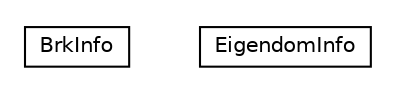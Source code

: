 #!/usr/local/bin/dot
#
# Class diagram 
# Generated by UMLGraph version R5_6-24-gf6e263 (http://www.umlgraph.org/)
#

digraph G {
	edge [fontname="Helvetica",fontsize=10,labelfontname="Helvetica",labelfontsize=10];
	node [fontname="Helvetica",fontsize=10,shape=plaintext];
	nodesep=0.25;
	ranksep=0.5;
	// nl.b3p.brmo.soap.db.BrkInfo
	c0 [label=<<table title="nl.b3p.brmo.soap.db.BrkInfo" border="0" cellborder="1" cellspacing="0" cellpadding="2" port="p" href="./BrkInfo.html">
		<tr><td><table border="0" cellspacing="0" cellpadding="1">
<tr><td align="center" balign="center"> BrkInfo </td></tr>
		</table></td></tr>
		</table>>, URL="./BrkInfo.html", fontname="Helvetica", fontcolor="black", fontsize=10.0];
	// nl.b3p.brmo.soap.db.EigendomInfo
	c1 [label=<<table title="nl.b3p.brmo.soap.db.EigendomInfo" border="0" cellborder="1" cellspacing="0" cellpadding="2" port="p" href="./EigendomInfo.html">
		<tr><td><table border="0" cellspacing="0" cellpadding="1">
<tr><td align="center" balign="center"> EigendomInfo </td></tr>
		</table></td></tr>
		</table>>, URL="./EigendomInfo.html", fontname="Helvetica", fontcolor="black", fontsize=10.0];
}

